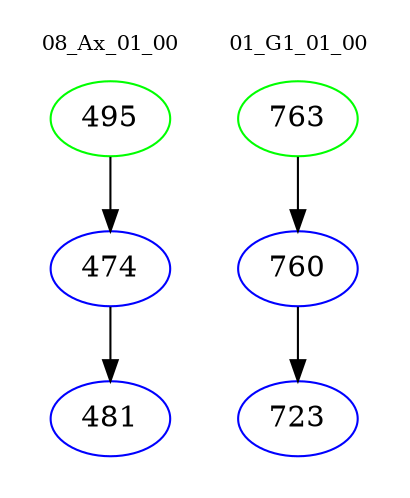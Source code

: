 digraph{
subgraph cluster_0 {
color = white
label = "08_Ax_01_00";
fontsize=10;
T0_495 [label="495", color="green"]
T0_495 -> T0_474 [color="black"]
T0_474 [label="474", color="blue"]
T0_474 -> T0_481 [color="black"]
T0_481 [label="481", color="blue"]
}
subgraph cluster_1 {
color = white
label = "01_G1_01_00";
fontsize=10;
T1_763 [label="763", color="green"]
T1_763 -> T1_760 [color="black"]
T1_760 [label="760", color="blue"]
T1_760 -> T1_723 [color="black"]
T1_723 [label="723", color="blue"]
}
}
